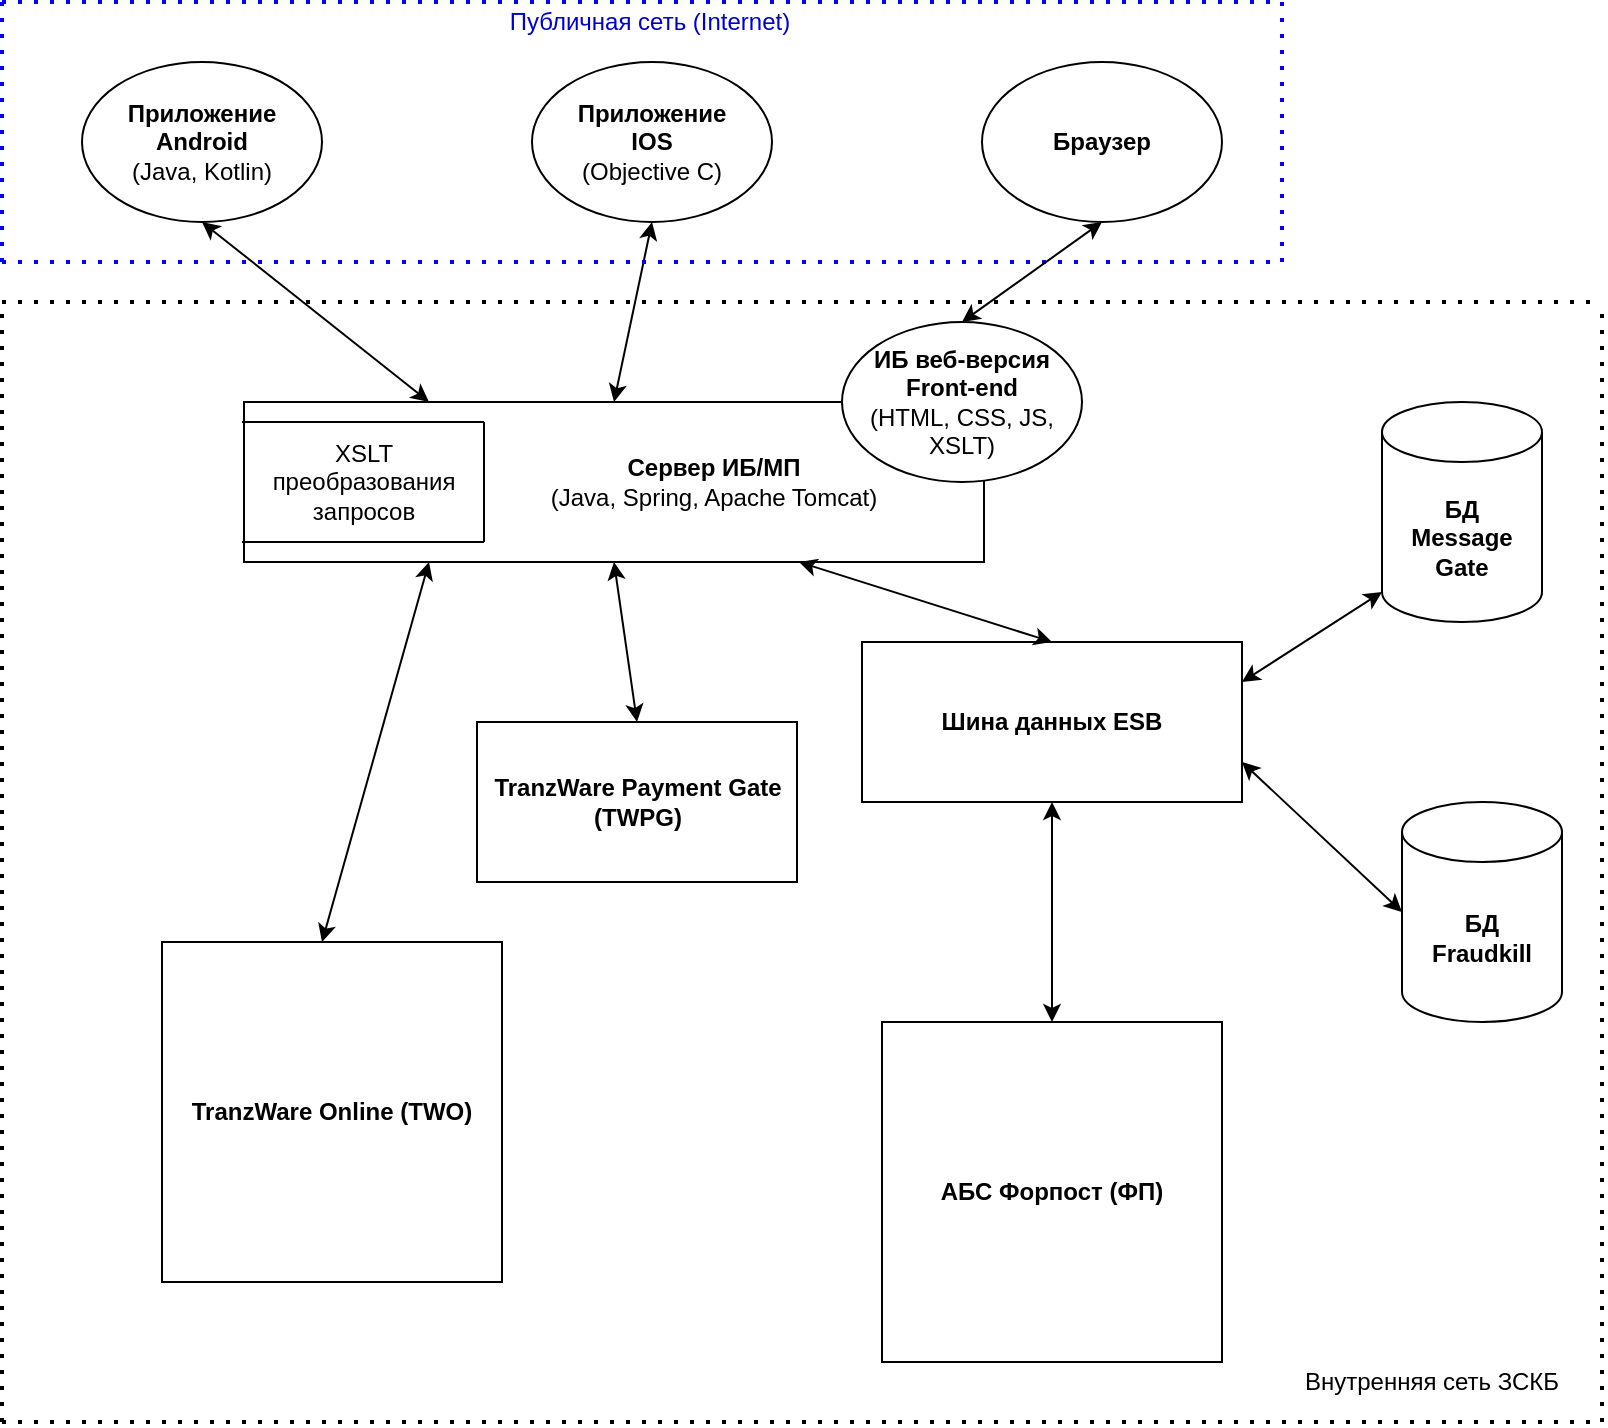 <mxfile version="14.3.0" type="github">
  <diagram id="o-8jJQwRNSZP8_r5qZx2" name="Страница 1">
    <mxGraphModel dx="1038" dy="547" grid="1" gridSize="10" guides="1" tooltips="1" connect="1" arrows="1" fold="1" page="1" pageScale="1" pageWidth="850" pageHeight="1100" math="0" shadow="0">
      <root>
        <mxCell id="0" />
        <mxCell id="1" parent="0" />
        <mxCell id="HoSw1rWqRXUjWcolSCxQ-2" value="&lt;b&gt;Приложение&lt;br&gt;Android&lt;/b&gt;&lt;br&gt;(Java, Kotlin)" style="ellipse;whiteSpace=wrap;html=1;" parent="1" vertex="1">
          <mxGeometry x="80" y="40" width="120" height="80" as="geometry" />
        </mxCell>
        <mxCell id="HoSw1rWqRXUjWcolSCxQ-3" value="&lt;b&gt;Приложение&lt;br&gt;IOS&lt;/b&gt;&lt;br&gt;(Objective C)" style="ellipse;whiteSpace=wrap;html=1;" parent="1" vertex="1">
          <mxGeometry x="305" y="40" width="120" height="80" as="geometry" />
        </mxCell>
        <mxCell id="HoSw1rWqRXUjWcolSCxQ-6" value="&lt;b&gt;Сервер ИБ/МП&lt;/b&gt;&lt;br&gt;(Java, Spring, Apache Tomcat)" style="rounded=0;whiteSpace=wrap;html=1;align=center;spacingLeft=100;spacingBottom=0;" parent="1" vertex="1">
          <mxGeometry x="161" y="210" width="370" height="80" as="geometry" />
        </mxCell>
        <mxCell id="HoSw1rWqRXUjWcolSCxQ-7" value="" style="endArrow=none;html=1;" parent="1" edge="1">
          <mxGeometry width="50" height="50" relative="1" as="geometry">
            <mxPoint x="281" y="280" as="sourcePoint" />
            <mxPoint x="281" y="220" as="targetPoint" />
          </mxGeometry>
        </mxCell>
        <mxCell id="HoSw1rWqRXUjWcolSCxQ-8" value="XSLT преобразования запросов" style="text;html=1;strokeColor=none;fillColor=none;align=center;verticalAlign=middle;whiteSpace=wrap;rounded=0;" parent="1" vertex="1">
          <mxGeometry x="201" y="240" width="40" height="20" as="geometry" />
        </mxCell>
        <mxCell id="HoSw1rWqRXUjWcolSCxQ-4" value="&lt;b&gt;ИБ веб-версия Front-end&lt;/b&gt;&lt;br&gt;(HTML, CSS, JS, XSLT)" style="ellipse;whiteSpace=wrap;html=1;" parent="1" vertex="1">
          <mxGeometry x="460" y="170" width="120" height="80" as="geometry" />
        </mxCell>
        <mxCell id="HoSw1rWqRXUjWcolSCxQ-11" value="" style="endArrow=classic;startArrow=classic;html=1;exitX=0.25;exitY=0;exitDx=0;exitDy=0;" parent="1" source="HoSw1rWqRXUjWcolSCxQ-6" edge="1">
          <mxGeometry width="50" height="50" relative="1" as="geometry">
            <mxPoint x="90" y="170" as="sourcePoint" />
            <mxPoint x="140" y="120" as="targetPoint" />
          </mxGeometry>
        </mxCell>
        <mxCell id="HoSw1rWqRXUjWcolSCxQ-12" value="" style="endArrow=none;html=1;" parent="1" edge="1">
          <mxGeometry width="50" height="50" relative="1" as="geometry">
            <mxPoint x="160" y="280" as="sourcePoint" />
            <mxPoint x="281" y="280" as="targetPoint" />
          </mxGeometry>
        </mxCell>
        <mxCell id="HoSw1rWqRXUjWcolSCxQ-13" value="" style="endArrow=classic;startArrow=classic;html=1;exitX=0.5;exitY=0;exitDx=0;exitDy=0;entryX=0.5;entryY=1;entryDx=0;entryDy=0;" parent="1" source="HoSw1rWqRXUjWcolSCxQ-6" edge="1" target="HoSw1rWqRXUjWcolSCxQ-3">
          <mxGeometry width="50" height="50" relative="1" as="geometry">
            <mxPoint x="290" y="170" as="sourcePoint" />
            <mxPoint x="340" y="120" as="targetPoint" />
          </mxGeometry>
        </mxCell>
        <mxCell id="HoSw1rWqRXUjWcolSCxQ-14" value="&lt;b&gt;Шина данных ESB&lt;/b&gt;" style="rounded=0;whiteSpace=wrap;html=1;align=center;" parent="1" vertex="1">
          <mxGeometry x="470" y="330" width="190" height="80" as="geometry" />
        </mxCell>
        <mxCell id="HoSw1rWqRXUjWcolSCxQ-15" value="&lt;b&gt;БД&lt;br&gt;Message Gate&lt;/b&gt;" style="shape=cylinder3;whiteSpace=wrap;html=1;boundedLbl=1;backgroundOutline=1;size=15;align=center;" parent="1" vertex="1">
          <mxGeometry x="730" y="210" width="80" height="110" as="geometry" />
        </mxCell>
        <mxCell id="HoSw1rWqRXUjWcolSCxQ-17" value="&lt;b&gt;БД&lt;br&gt;Fraudkill&lt;/b&gt;" style="shape=cylinder3;whiteSpace=wrap;html=1;boundedLbl=1;backgroundOutline=1;size=15;align=center;" parent="1" vertex="1">
          <mxGeometry x="740" y="410" width="80" height="110" as="geometry" />
        </mxCell>
        <mxCell id="HoSw1rWqRXUjWcolSCxQ-18" value="" style="endArrow=classic;startArrow=classic;html=1;entryX=0.75;entryY=1;entryDx=0;entryDy=0;exitX=0.5;exitY=0;exitDx=0;exitDy=0;" parent="1" source="HoSw1rWqRXUjWcolSCxQ-14" target="HoSw1rWqRXUjWcolSCxQ-6" edge="1">
          <mxGeometry width="50" height="50" relative="1" as="geometry">
            <mxPoint x="400" y="340" as="sourcePoint" />
            <mxPoint x="450" y="290" as="targetPoint" />
          </mxGeometry>
        </mxCell>
        <mxCell id="HoSw1rWqRXUjWcolSCxQ-19" value="" style="endArrow=classic;startArrow=classic;html=1;entryX=0;entryY=1;entryDx=0;entryDy=-15;entryPerimeter=0;exitX=1;exitY=0.25;exitDx=0;exitDy=0;" parent="1" source="HoSw1rWqRXUjWcolSCxQ-14" target="HoSw1rWqRXUjWcolSCxQ-15" edge="1">
          <mxGeometry width="50" height="50" relative="1" as="geometry">
            <mxPoint x="600" y="330" as="sourcePoint" />
            <mxPoint x="650" y="280" as="targetPoint" />
          </mxGeometry>
        </mxCell>
        <mxCell id="HoSw1rWqRXUjWcolSCxQ-20" value="" style="endArrow=classic;startArrow=classic;html=1;entryX=0;entryY=0.5;entryDx=0;entryDy=0;entryPerimeter=0;exitX=1;exitY=0.75;exitDx=0;exitDy=0;" parent="1" source="HoSw1rWqRXUjWcolSCxQ-14" target="HoSw1rWqRXUjWcolSCxQ-17" edge="1">
          <mxGeometry width="50" height="50" relative="1" as="geometry">
            <mxPoint x="662" y="400" as="sourcePoint" />
            <mxPoint x="740" y="350" as="targetPoint" />
          </mxGeometry>
        </mxCell>
        <mxCell id="HoSw1rWqRXUjWcolSCxQ-21" value="&lt;b&gt;АБС Форпост (ФП)&lt;/b&gt;" style="whiteSpace=wrap;html=1;aspect=fixed;align=center;" parent="1" vertex="1">
          <mxGeometry x="480" y="520" width="170" height="170" as="geometry" />
        </mxCell>
        <mxCell id="HoSw1rWqRXUjWcolSCxQ-22" value="&lt;b&gt;&lt;span style=&quot;color: rgba(0 , 0 , 0 , 0) ; font-family: monospace ; font-size: 0px&quot;&gt;%3CmxGraphModel%3E%3Croot%3E%3CmxCell%20id%3D%220%22%2F%3E%3CmxCell%20id%3D%221%22%20parent%3D%220%22%2F%3E%3CmxCell%20id%3D%222%22%20value%3D%22%D0%90%D0%91%D0%A1%20ForPost%22%20style%3D%22whiteSpace%3Dwrap%3Bhtml%3D1%3Baspect%3Dfixed%3Balign%3Dcenter%3B%22%20vertex%3D%221%22%20parent%3D%221%22%3E%3CmxGeometry%20x%3D%22560%22%20y%3D%22480%22%20width%3D%22170%22%20height%3D%22170%22%20as%3D%22geometry%22%2F%3E%3C%2FmxCell%3E%3C%2Froot%3E%3C%2FmxGraphModel%3E&lt;/span&gt;TranzWare Online (TWO)&lt;/b&gt;" style="whiteSpace=wrap;html=1;aspect=fixed;align=center;" parent="1" vertex="1">
          <mxGeometry x="120" y="480" width="170" height="170" as="geometry" />
        </mxCell>
        <mxCell id="HoSw1rWqRXUjWcolSCxQ-23" value="" style="endArrow=classic;startArrow=classic;html=1;entryX=0.25;entryY=1;entryDx=0;entryDy=0;" parent="1" target="HoSw1rWqRXUjWcolSCxQ-6" edge="1">
          <mxGeometry width="50" height="50" relative="1" as="geometry">
            <mxPoint x="200" y="480" as="sourcePoint" />
            <mxPoint x="250" y="430" as="targetPoint" />
          </mxGeometry>
        </mxCell>
        <mxCell id="HoSw1rWqRXUjWcolSCxQ-24" value="" style="endArrow=classic;startArrow=classic;html=1;entryX=0.5;entryY=1;entryDx=0;entryDy=0;exitX=0.5;exitY=0;exitDx=0;exitDy=0;" parent="1" source="HoSw1rWqRXUjWcolSCxQ-21" target="HoSw1rWqRXUjWcolSCxQ-14" edge="1">
          <mxGeometry width="50" height="50" relative="1" as="geometry">
            <mxPoint x="400" y="540" as="sourcePoint" />
            <mxPoint x="450" y="490" as="targetPoint" />
          </mxGeometry>
        </mxCell>
        <mxCell id="HoSw1rWqRXUjWcolSCxQ-25" value="" style="endArrow=none;dashed=1;html=1;dashPattern=1 3;strokeWidth=2;" parent="1" edge="1">
          <mxGeometry width="50" height="50" relative="1" as="geometry">
            <mxPoint x="440" y="160" as="sourcePoint" />
            <mxPoint x="840" y="160" as="targetPoint" />
            <Array as="points">
              <mxPoint x="640" y="160" />
            </Array>
          </mxGeometry>
        </mxCell>
        <mxCell id="HoSw1rWqRXUjWcolSCxQ-26" value="" style="endArrow=none;dashed=1;html=1;dashPattern=1 3;strokeWidth=2;" parent="1" edge="1">
          <mxGeometry width="50" height="50" relative="1" as="geometry">
            <mxPoint x="40" y="160" as="sourcePoint" />
            <mxPoint x="440" y="160" as="targetPoint" />
          </mxGeometry>
        </mxCell>
        <mxCell id="HoSw1rWqRXUjWcolSCxQ-27" value="" style="endArrow=none;dashed=1;html=1;dashPattern=1 3;strokeWidth=2;" parent="1" edge="1">
          <mxGeometry width="50" height="50" relative="1" as="geometry">
            <mxPoint x="840" y="720" as="sourcePoint" />
            <mxPoint x="840" y="160" as="targetPoint" />
          </mxGeometry>
        </mxCell>
        <mxCell id="HoSw1rWqRXUjWcolSCxQ-28" value="" style="endArrow=none;dashed=1;html=1;dashPattern=1 3;strokeWidth=2;" parent="1" edge="1">
          <mxGeometry width="50" height="50" relative="1" as="geometry">
            <mxPoint x="40" y="720" as="sourcePoint" />
            <mxPoint x="840" y="720" as="targetPoint" />
          </mxGeometry>
        </mxCell>
        <mxCell id="HoSw1rWqRXUjWcolSCxQ-29" value="" style="endArrow=none;dashed=1;html=1;dashPattern=1 3;strokeWidth=2;" parent="1" edge="1">
          <mxGeometry width="50" height="50" relative="1" as="geometry">
            <mxPoint x="40" y="720" as="sourcePoint" />
            <mxPoint x="40" y="160" as="targetPoint" />
          </mxGeometry>
        </mxCell>
        <mxCell id="HoSw1rWqRXUjWcolSCxQ-30" value="Внутренняя сеть ЗСКБ" style="text;html=1;strokeColor=none;fillColor=none;align=center;verticalAlign=middle;whiteSpace=wrap;rounded=0;" parent="1" vertex="1">
          <mxGeometry x="680" y="690" width="150" height="20" as="geometry" />
        </mxCell>
        <mxCell id="HoSw1rWqRXUjWcolSCxQ-31" value="Публичная сеть (Internet)" style="text;html=1;strokeColor=none;fillColor=none;align=center;verticalAlign=middle;whiteSpace=wrap;rounded=0;fontColor=#0000CC;" parent="1" vertex="1">
          <mxGeometry x="290" y="10" width="147.5" height="20" as="geometry" />
        </mxCell>
        <mxCell id="HoSw1rWqRXUjWcolSCxQ-33" value="" style="endArrow=none;dashed=1;html=1;dashPattern=1 3;strokeWidth=2;fontColor=#0000FF;labelBorderColor=#0000FF;fillColor=#dae8fc;strokeColor=#0000FF;" parent="1" edge="1">
          <mxGeometry width="50" height="50" relative="1" as="geometry">
            <mxPoint x="40" y="10" as="sourcePoint" />
            <mxPoint x="680" y="10" as="targetPoint" />
          </mxGeometry>
        </mxCell>
        <mxCell id="HoSw1rWqRXUjWcolSCxQ-34" value="" style="endArrow=none;dashed=1;html=1;dashPattern=1 3;strokeWidth=2;fontColor=#0000FF;labelBorderColor=#0000FF;fillColor=#dae8fc;strokeColor=#0000FF;" parent="1" edge="1">
          <mxGeometry width="50" height="50" relative="1" as="geometry">
            <mxPoint x="40" y="10" as="sourcePoint" />
            <mxPoint x="40" y="140" as="targetPoint" />
          </mxGeometry>
        </mxCell>
        <mxCell id="HoSw1rWqRXUjWcolSCxQ-35" value="" style="endArrow=none;dashed=1;html=1;dashPattern=1 3;strokeWidth=2;fontColor=#0000FF;labelBorderColor=#0000FF;fillColor=#dae8fc;strokeColor=#0000FF;" parent="1" edge="1">
          <mxGeometry width="50" height="50" relative="1" as="geometry">
            <mxPoint x="40" y="140" as="sourcePoint" />
            <mxPoint x="680" y="140" as="targetPoint" />
          </mxGeometry>
        </mxCell>
        <mxCell id="HoSw1rWqRXUjWcolSCxQ-36" value="" style="endArrow=none;dashed=1;html=1;dashPattern=1 3;strokeWidth=2;fontColor=#0000FF;labelBorderColor=#0000FF;fillColor=#dae8fc;strokeColor=#0000FF;" parent="1" edge="1">
          <mxGeometry width="50" height="50" relative="1" as="geometry">
            <mxPoint x="680" y="140" as="sourcePoint" />
            <mxPoint x="680" y="10" as="targetPoint" />
          </mxGeometry>
        </mxCell>
        <mxCell id="6mSAr2f7txD2He6gnJ2v-2" value="" style="endArrow=none;html=1;fontColor=#0000CC;" edge="1" parent="1">
          <mxGeometry width="50" height="50" relative="1" as="geometry">
            <mxPoint x="160" y="220" as="sourcePoint" />
            <mxPoint x="281" y="220" as="targetPoint" />
          </mxGeometry>
        </mxCell>
        <mxCell id="6mSAr2f7txD2He6gnJ2v-4" value="&lt;b&gt;Браузер&lt;/b&gt;" style="ellipse;whiteSpace=wrap;html=1;" vertex="1" parent="1">
          <mxGeometry x="530" y="40" width="120" height="80" as="geometry" />
        </mxCell>
        <mxCell id="6mSAr2f7txD2He6gnJ2v-5" value="" style="endArrow=classic;startArrow=classic;html=1;strokeColor=#000000;fontColor=#0000CC;entryX=0.5;entryY=1;entryDx=0;entryDy=0;exitX=0.5;exitY=0;exitDx=0;exitDy=0;" edge="1" parent="1" source="HoSw1rWqRXUjWcolSCxQ-4" target="6mSAr2f7txD2He6gnJ2v-4">
          <mxGeometry width="50" height="50" relative="1" as="geometry">
            <mxPoint x="400" y="210" as="sourcePoint" />
            <mxPoint x="450" y="160" as="targetPoint" />
          </mxGeometry>
        </mxCell>
        <mxCell id="6mSAr2f7txD2He6gnJ2v-6" value="&lt;font color=&quot;#000000&quot;&gt;&lt;b&gt;TranzWare Payment Gate (TWPG)&lt;/b&gt;&lt;/font&gt;" style="rounded=0;whiteSpace=wrap;html=1;fontColor=#0000CC;align=center;" vertex="1" parent="1">
          <mxGeometry x="277.5" y="370" width="160" height="80" as="geometry" />
        </mxCell>
        <mxCell id="6mSAr2f7txD2He6gnJ2v-8" value="" style="endArrow=classic;startArrow=classic;html=1;strokeColor=#000000;fontColor=#0000CC;entryX=0.5;entryY=1;entryDx=0;entryDy=0;exitX=0.5;exitY=0;exitDx=0;exitDy=0;" edge="1" parent="1" source="6mSAr2f7txD2He6gnJ2v-6" target="HoSw1rWqRXUjWcolSCxQ-6">
          <mxGeometry width="50" height="50" relative="1" as="geometry">
            <mxPoint x="400" y="430" as="sourcePoint" />
            <mxPoint x="450" y="380" as="targetPoint" />
          </mxGeometry>
        </mxCell>
      </root>
    </mxGraphModel>
  </diagram>
</mxfile>
